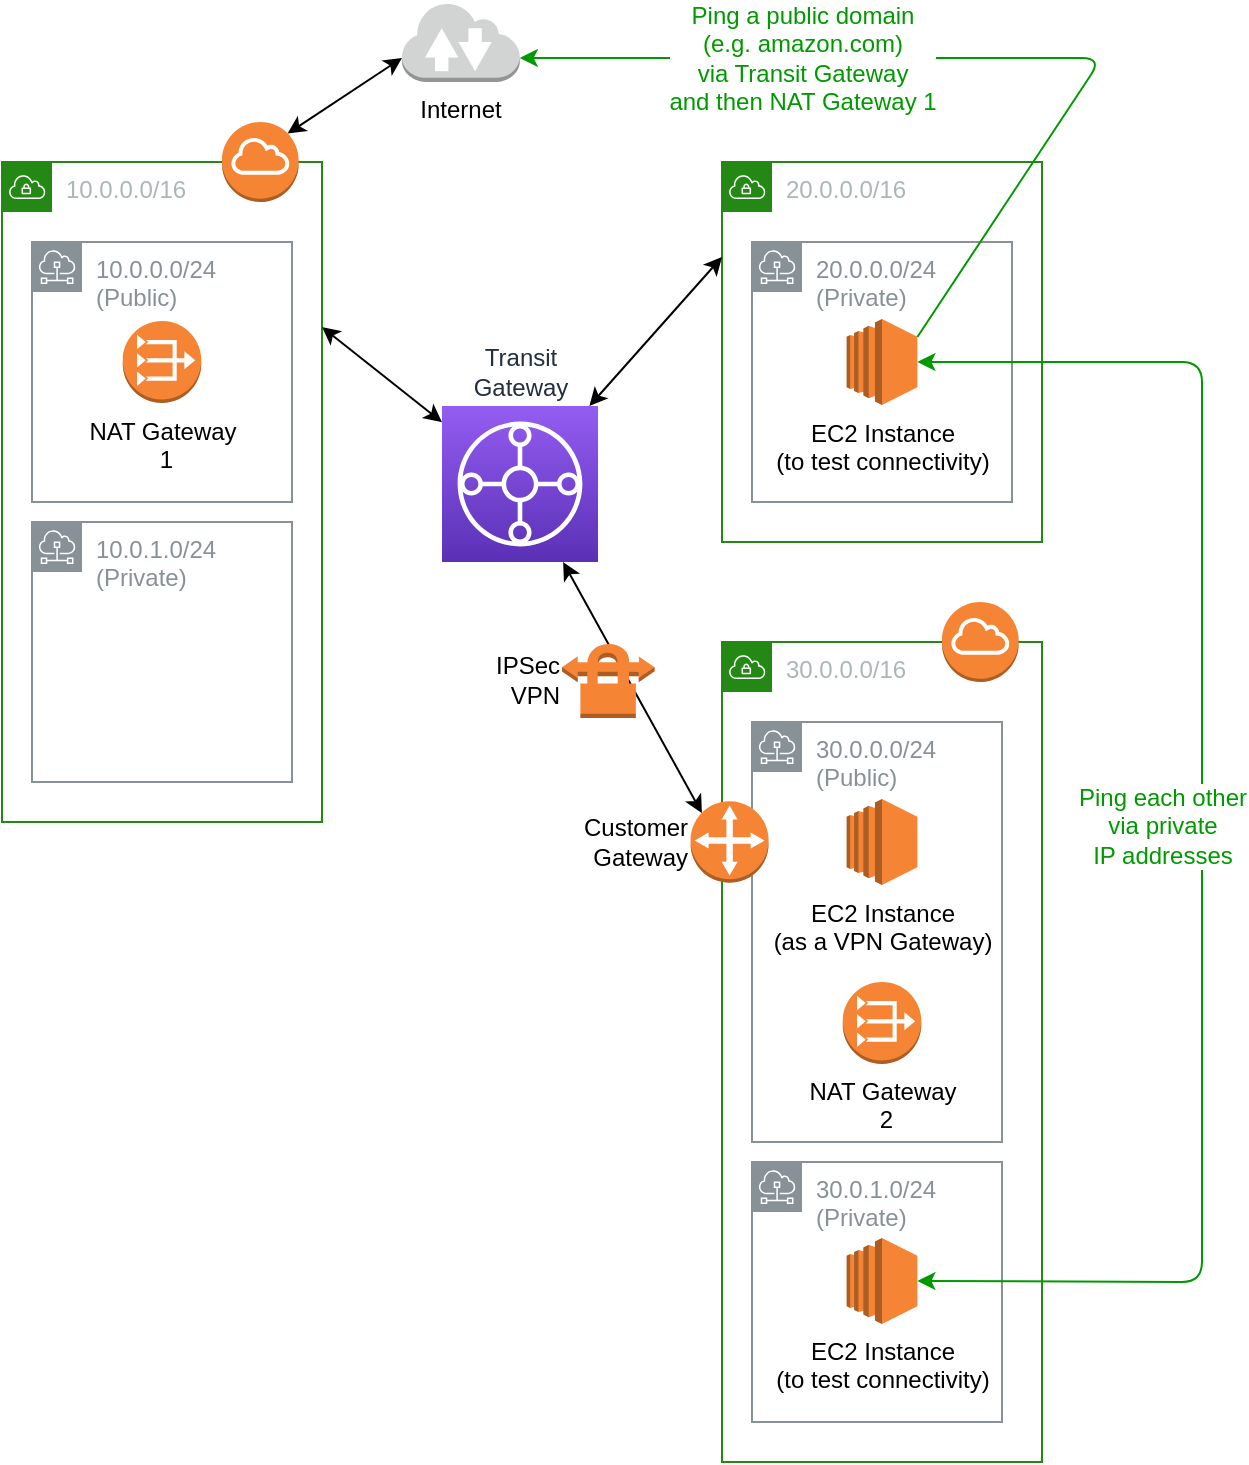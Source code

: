 <mxfile version="12.4.8" type="device"><diagram id="OqzbVEPNzwyBpP0zabMc" name="Page-1"><mxGraphModel dx="2066" dy="1155" grid="1" gridSize="10" guides="1" tooltips="1" connect="1" arrows="1" fold="1" page="1" pageScale="1" pageWidth="1169" pageHeight="827" math="0" shadow="0"><root><mxCell id="0"/><mxCell id="1" parent="0"/><mxCell id="QJLEjxQa33_Ssh9a26h0-12" value="30.0.0.0/16" style="points=[[0,0],[0.25,0],[0.5,0],[0.75,0],[1,0],[1,0.25],[1,0.5],[1,0.75],[1,1],[0.75,1],[0.5,1],[0.25,1],[0,1],[0,0.75],[0,0.5],[0,0.25]];outlineConnect=0;gradientColor=none;html=1;whiteSpace=wrap;fontSize=12;fontStyle=0;shape=mxgraph.aws4.group;grIcon=mxgraph.aws4.group_vpc;strokeColor=#248814;fillColor=none;verticalAlign=top;align=left;spacingLeft=30;fontColor=#AAB7B8;dashed=0;" parent="1" vertex="1"><mxGeometry x="440" y="400" width="160" height="410" as="geometry"/></mxCell><mxCell id="bsZ4bcTQSE1e5kOlovaC-1" value="&lt;div&gt;30.0.1.0/24&lt;/div&gt;&lt;div&gt;(Private)&lt;br&gt;&lt;/div&gt;" style="outlineConnect=0;gradientColor=none;html=1;whiteSpace=wrap;fontSize=12;fontStyle=0;shape=mxgraph.aws4.group;grIcon=mxgraph.aws4.group_subnet;strokeColor=#879196;fillColor=none;verticalAlign=top;align=left;spacingLeft=30;fontColor=#879196;dashed=0;" parent="1" vertex="1"><mxGeometry x="455" y="660" width="125" height="130" as="geometry"/></mxCell><mxCell id="QJLEjxQa33_Ssh9a26h0-4" value="&lt;div&gt;Transit&lt;/div&gt;&lt;div&gt;Gateway&lt;/div&gt;" style="outlineConnect=0;fontColor=#232F3E;gradientColor=#945DF2;gradientDirection=north;fillColor=#5A30B5;strokeColor=#ffffff;dashed=0;verticalLabelPosition=top;verticalAlign=bottom;align=center;html=1;fontSize=12;fontStyle=0;aspect=fixed;shape=mxgraph.aws4.resourceIcon;resIcon=mxgraph.aws4.transit_gateway;labelPosition=center;" parent="1" vertex="1"><mxGeometry x="300" y="282" width="78" height="78" as="geometry"/></mxCell><mxCell id="QJLEjxQa33_Ssh9a26h0-5" value="10.0.0.0/16" style="points=[[0,0],[0.25,0],[0.5,0],[0.75,0],[1,0],[1,0.25],[1,0.5],[1,0.75],[1,1],[0.75,1],[0.5,1],[0.25,1],[0,1],[0,0.75],[0,0.5],[0,0.25]];outlineConnect=0;gradientColor=none;html=1;whiteSpace=wrap;fontSize=12;fontStyle=0;shape=mxgraph.aws4.group;grIcon=mxgraph.aws4.group_vpc;strokeColor=#248814;fillColor=none;verticalAlign=top;align=left;spacingLeft=30;fontColor=#AAB7B8;dashed=0;" parent="1" vertex="1"><mxGeometry x="80" y="160" width="160" height="330" as="geometry"/></mxCell><mxCell id="QJLEjxQa33_Ssh9a26h0-6" value="20.0.0.0/16" style="points=[[0,0],[0.25,0],[0.5,0],[0.75,0],[1,0],[1,0.25],[1,0.5],[1,0.75],[1,1],[0.75,1],[0.5,1],[0.25,1],[0,1],[0,0.75],[0,0.5],[0,0.25]];outlineConnect=0;gradientColor=none;html=1;whiteSpace=wrap;fontSize=12;fontStyle=0;shape=mxgraph.aws4.group;grIcon=mxgraph.aws4.group_vpc;strokeColor=#248814;fillColor=none;verticalAlign=top;align=left;spacingLeft=30;fontColor=#AAB7B8;dashed=0;" parent="1" vertex="1"><mxGeometry x="440" y="160" width="160" height="190" as="geometry"/></mxCell><mxCell id="QJLEjxQa33_Ssh9a26h0-7" value="&lt;div&gt;10.0.0.0/24&lt;/div&gt;&lt;div&gt;(Public)&lt;br&gt;&lt;/div&gt;" style="outlineConnect=0;gradientColor=none;html=1;whiteSpace=wrap;fontSize=12;fontStyle=0;shape=mxgraph.aws4.group;grIcon=mxgraph.aws4.group_subnet;strokeColor=#879196;fillColor=none;verticalAlign=top;align=left;spacingLeft=30;fontColor=#879196;dashed=0;" parent="1" vertex="1"><mxGeometry x="95" y="200" width="130" height="130" as="geometry"/></mxCell><mxCell id="QJLEjxQa33_Ssh9a26h0-8" value="&lt;div&gt;10.0.1.0/24&lt;/div&gt;&lt;div&gt;(Private)&lt;br&gt;&lt;/div&gt;" style="outlineConnect=0;gradientColor=none;html=1;whiteSpace=wrap;fontSize=12;fontStyle=0;shape=mxgraph.aws4.group;grIcon=mxgraph.aws4.group_subnet;strokeColor=#879196;fillColor=none;verticalAlign=top;align=left;spacingLeft=30;fontColor=#879196;dashed=0;" parent="1" vertex="1"><mxGeometry x="95" y="340" width="130" height="130" as="geometry"/></mxCell><mxCell id="QJLEjxQa33_Ssh9a26h0-9" value="" style="outlineConnect=0;dashed=0;verticalLabelPosition=bottom;verticalAlign=top;align=center;html=1;shape=mxgraph.aws3.internet_gateway;fillColor=#F58534;gradientColor=none;" parent="1" vertex="1"><mxGeometry x="190" y="140" width="38.33" height="40" as="geometry"/></mxCell><mxCell id="QJLEjxQa33_Ssh9a26h0-10" value="&lt;div&gt;20.0.0.0/24&lt;/div&gt;&lt;div&gt;(Private)&lt;br&gt;&lt;/div&gt;" style="outlineConnect=0;gradientColor=none;html=1;whiteSpace=wrap;fontSize=12;fontStyle=0;shape=mxgraph.aws4.group;grIcon=mxgraph.aws4.group_subnet;strokeColor=#879196;fillColor=none;verticalAlign=top;align=left;spacingLeft=30;fontColor=#879196;dashed=0;" parent="1" vertex="1"><mxGeometry x="455" y="200" width="130" height="130" as="geometry"/></mxCell><mxCell id="QJLEjxQa33_Ssh9a26h0-13" value="&lt;div&gt;30.0.0.0/24&lt;/div&gt;&lt;div&gt;(Public)&lt;br&gt;&lt;/div&gt;" style="outlineConnect=0;gradientColor=none;html=1;whiteSpace=wrap;fontSize=12;fontStyle=0;shape=mxgraph.aws4.group;grIcon=mxgraph.aws4.group_subnet;strokeColor=#879196;fillColor=none;verticalAlign=top;align=left;spacingLeft=30;fontColor=#879196;dashed=0;" parent="1" vertex="1"><mxGeometry x="455" y="440" width="125" height="210" as="geometry"/></mxCell><mxCell id="QJLEjxQa33_Ssh9a26h0-15" value="" style="endArrow=classic;startArrow=classic;html=1;exitX=1;exitY=0.25;exitDx=0;exitDy=0;" parent="1" source="QJLEjxQa33_Ssh9a26h0-5" target="QJLEjxQa33_Ssh9a26h0-4" edge="1"><mxGeometry width="50" height="50" relative="1" as="geometry"><mxPoint x="300" y="180" as="sourcePoint"/><mxPoint x="350" y="130" as="targetPoint"/></mxGeometry></mxCell><mxCell id="QJLEjxQa33_Ssh9a26h0-16" value="" style="endArrow=classic;startArrow=classic;html=1;entryX=0;entryY=0.25;entryDx=0;entryDy=0;" parent="1" source="QJLEjxQa33_Ssh9a26h0-4" target="QJLEjxQa33_Ssh9a26h0-6" edge="1"><mxGeometry width="50" height="50" relative="1" as="geometry"><mxPoint x="330" y="220" as="sourcePoint"/><mxPoint x="380" y="170" as="targetPoint"/></mxGeometry></mxCell><mxCell id="QJLEjxQa33_Ssh9a26h0-22" value="&lt;div&gt;NAT Gateway&lt;/div&gt;&amp;nbsp;1" style="outlineConnect=0;dashed=0;verticalLabelPosition=bottom;verticalAlign=top;align=center;html=1;shape=mxgraph.aws3.vpc_nat_gateway;fillColor=#F58534;gradientColor=none;" parent="1" vertex="1"><mxGeometry x="140.36" y="239.5" width="39.29" height="41" as="geometry"/></mxCell><mxCell id="QJLEjxQa33_Ssh9a26h0-23" value="Internet" style="outlineConnect=0;dashed=0;verticalLabelPosition=bottom;verticalAlign=top;align=center;html=1;shape=mxgraph.aws3.internet_2;fillColor=#D2D3D3;gradientColor=none;labelPosition=center;" parent="1" vertex="1"><mxGeometry x="280" y="80" width="58.89" height="40" as="geometry"/></mxCell><mxCell id="QJLEjxQa33_Ssh9a26h0-25" value="" style="endArrow=classic;startArrow=classic;html=1;exitX=0.855;exitY=0.145;exitDx=0;exitDy=0;exitPerimeter=0;entryX=0;entryY=0.7;entryDx=0;entryDy=0;entryPerimeter=0;" parent="1" source="QJLEjxQa33_Ssh9a26h0-9" target="QJLEjxQa33_Ssh9a26h0-23" edge="1"><mxGeometry width="50" height="50" relative="1" as="geometry"><mxPoint x="260.003" y="165.445" as="sourcePoint"/><mxPoint x="285.215" y="100" as="targetPoint"/></mxGeometry></mxCell><mxCell id="QJLEjxQa33_Ssh9a26h0-26" value="&lt;div&gt;EC2 Instance&lt;/div&gt;&lt;div&gt;(to test connectivity)&lt;br&gt;&lt;/div&gt;" style="outlineConnect=0;dashed=0;verticalLabelPosition=bottom;verticalAlign=top;align=center;html=1;shape=mxgraph.aws3.ec2;fillColor=#F58534;gradientColor=none;" parent="1" vertex="1"><mxGeometry x="502.32" y="238.5" width="35.37" height="43" as="geometry"/></mxCell><mxCell id="4BEjw69-2io8UZFLQgEW-2" value="&lt;div&gt;Customer&lt;/div&gt;&lt;div&gt;Gateway&lt;br&gt;&lt;/div&gt;" style="outlineConnect=0;dashed=0;verticalLabelPosition=middle;verticalAlign=middle;align=right;html=1;shape=mxgraph.aws3.customer_gateway;fillColor=#F58534;gradientColor=none;labelPosition=left;" parent="1" vertex="1"><mxGeometry x="424.31" y="479.65" width="39" height="40.7" as="geometry"/></mxCell><mxCell id="7T_8yyxU2kbu492uOPEz-1" value="&lt;div&gt;EC2 Instance&lt;/div&gt;&lt;div&gt;(as a VPN Gateway)&lt;br&gt;&lt;/div&gt;" style="outlineConnect=0;dashed=0;verticalLabelPosition=bottom;verticalAlign=top;align=center;html=1;shape=mxgraph.aws3.ec2;fillColor=#F58534;gradientColor=none;" parent="1" vertex="1"><mxGeometry x="502.32" y="478.5" width="35.37" height="43" as="geometry"/></mxCell><mxCell id="hZYkTdlPPCNwB57SEE4_-1" value="&lt;div&gt;EC2 Instance&lt;/div&gt;&lt;div&gt;(to test connectivity)&lt;br&gt;&lt;/div&gt;" style="outlineConnect=0;dashed=0;verticalLabelPosition=bottom;verticalAlign=top;align=center;html=1;shape=mxgraph.aws3.ec2;fillColor=#F58534;gradientColor=none;" parent="1" vertex="1"><mxGeometry x="502.32" y="698" width="35.37" height="43" as="geometry"/></mxCell><mxCell id="hZYkTdlPPCNwB57SEE4_-4" value="" style="endArrow=classic;startArrow=classic;html=1;exitX=1;exitY=0.5;exitDx=0;exitDy=0;exitPerimeter=0;strokeColor=#009900;" parent="1" source="hZYkTdlPPCNwB57SEE4_-1" target="QJLEjxQa33_Ssh9a26h0-26" edge="1"><mxGeometry width="50" height="50" relative="1" as="geometry"><mxPoint x="680" y="370" as="sourcePoint"/><mxPoint x="730" y="320" as="targetPoint"/><Array as="points"><mxPoint x="680" y="720"/><mxPoint x="680" y="550"/><mxPoint x="680" y="360"/><mxPoint x="680" y="260"/></Array></mxGeometry></mxCell><mxCell id="hZYkTdlPPCNwB57SEE4_-5" value="&lt;div&gt;Ping each other&lt;/div&gt;&lt;div&gt;via private&lt;/div&gt;&lt;div&gt;IP addresses&lt;/div&gt;" style="text;html=1;align=center;verticalAlign=middle;resizable=0;points=[];labelBackgroundColor=#ffffff;fontColor=#009900;" parent="hZYkTdlPPCNwB57SEE4_-4" vertex="1" connectable="0"><mxGeometry x="-0.185" y="-1" relative="1" as="geometry"><mxPoint x="-21" y="-67.31" as="offset"/></mxGeometry></mxCell><mxCell id="hZYkTdlPPCNwB57SEE4_-7" value="" style="outlineConnect=0;dashed=0;verticalLabelPosition=bottom;verticalAlign=top;align=center;html=1;shape=mxgraph.aws3.internet_gateway;fillColor=#F58534;gradientColor=none;" parent="1" vertex="1"><mxGeometry x="550" y="380" width="38.33" height="40" as="geometry"/></mxCell><mxCell id="hZYkTdlPPCNwB57SEE4_-8" value="" style="endArrow=classic;startArrow=classic;html=1;entryX=0.145;entryY=0.145;entryDx=0;entryDy=0;entryPerimeter=0;" parent="1" source="QJLEjxQa33_Ssh9a26h0-4" target="4BEjw69-2io8UZFLQgEW-2" edge="1"><mxGeometry width="50" height="50" relative="1" as="geometry"><mxPoint x="330" y="630" as="sourcePoint"/><mxPoint x="339" y="430" as="targetPoint"/></mxGeometry></mxCell><mxCell id="QJLEjxQa33_Ssh9a26h0-18" value="&lt;div&gt;IPSec&lt;/div&gt;&lt;div&gt;VPN&lt;/div&gt;" style="outlineConnect=0;dashed=0;verticalLabelPosition=middle;verticalAlign=middle;align=right;html=1;shape=mxgraph.aws3.vpn_connection;fillColor=#F58534;gradientColor=none;labelPosition=left;" parent="1" vertex="1"><mxGeometry x="360" y="400" width="46.31" height="38" as="geometry"/></mxCell><mxCell id="hZYkTdlPPCNwB57SEE4_-14" value="&lt;div style=&quot;font-size: 12px&quot;&gt;Ping a public domain&lt;/div&gt;&lt;div style=&quot;font-size: 12px&quot;&gt;(e.g. amazon.com)&lt;/div&gt;&lt;div style=&quot;font-size: 12px&quot;&gt;via Transit Gateway&lt;/div&gt;&lt;div style=&quot;font-size: 12px&quot;&gt;and then NAT Gateway 1&lt;br&gt;&lt;/div&gt;" style="endArrow=classic;html=1;strokeColor=#009900;fontColor=#009900;entryX=1;entryY=0.7;entryDx=0;entryDy=0;entryPerimeter=0;exitX=1;exitY=0.21;exitDx=0;exitDy=0;exitPerimeter=0;fontSize=12;" parent="1" source="QJLEjxQa33_Ssh9a26h0-26" target="QJLEjxQa33_Ssh9a26h0-23" edge="1"><mxGeometry x="0.384" width="50" height="50" relative="1" as="geometry"><mxPoint x="570" y="140" as="sourcePoint"/><mxPoint x="620" y="90" as="targetPoint"/><Array as="points"><mxPoint x="630" y="108"/></Array><mxPoint as="offset"/></mxGeometry></mxCell><mxCell id="hNNtGdxADVoTvay7Mc9t-1" value="&lt;div&gt;NAT Gateway&lt;/div&gt;&amp;nbsp;2" style="outlineConnect=0;dashed=0;verticalLabelPosition=bottom;verticalAlign=top;align=center;html=1;shape=mxgraph.aws3.vpc_nat_gateway;fillColor=#F58534;gradientColor=none;" parent="1" vertex="1"><mxGeometry x="500.36" y="570" width="39.29" height="41" as="geometry"/></mxCell></root></mxGraphModel></diagram></mxfile>
